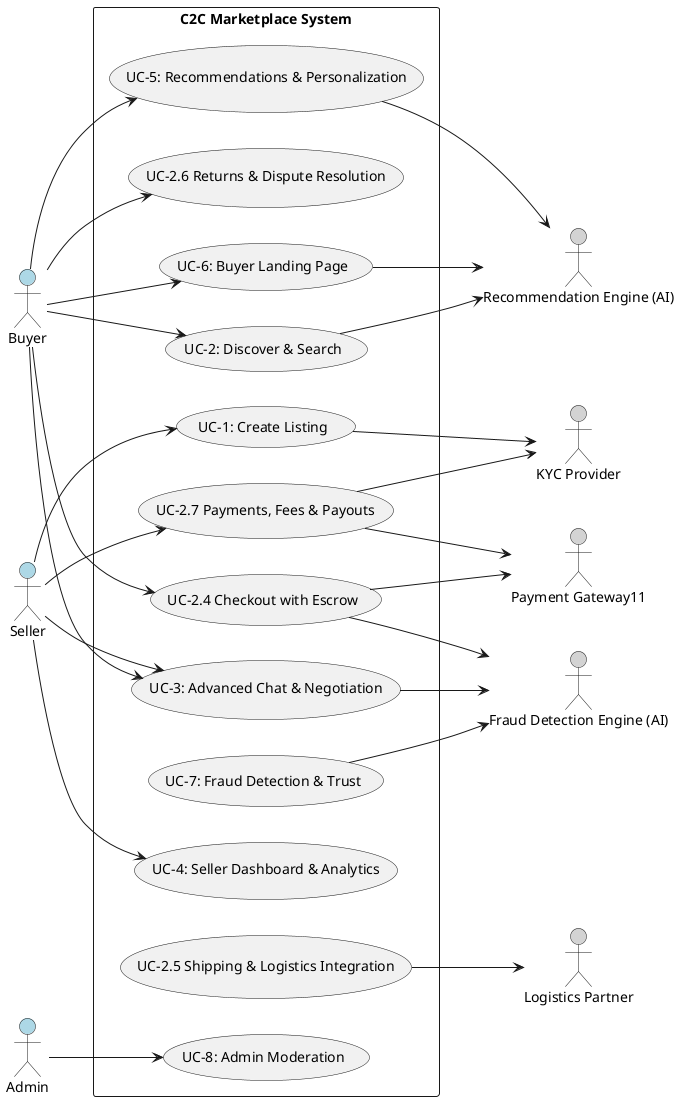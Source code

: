@startuml
left to right direction
skinparam packageStyle rectangle

actor Buyer as buyer #LightBlue
actor Seller as seller #LightBlue
actor Admin as moderator #LightBlue

actor "Recommendation Engine (AI)" as RecEngine #LightGray
actor "Fraud Detection Engine (AI)" as FraudEngine #LightGray
actor "Payment Gateway11" as PayGateway #LightGray
actor "Logistics Partner" as Logistics #LightGray
actor "KYC Provider" as KYC #LightGray

rectangle "C2C Marketplace System" {
  
  usecase "UC-1: Create Listing" as UC1
  usecase "UC-2: Discover & Search" as UC2
  usecase "UC-3: Advanced Chat & Negotiation" as UC3
  usecase "UC-4: Seller Dashboard & Analytics" as UC4
  usecase "UC-5: Recommendations & Personalization" as UC5
  usecase "UC-6: Buyer Landing Page" as UC6
  usecase "UC-7: Fraud Detection & Trust" as UC7
  usecase "UC-8: Admin Moderation" as UC8
  usecase "UC-2.4 Checkout with Escrow" as UC24
  usecase "UC-2.5 Shipping & Logistics Integration" as UC25
  usecase "UC-2.6 Returns & Dispute Resolution" as UC26
  usecase "UC-2.7 Payments, Fees & Payouts" as UC27
}

'--- Primary actors on the left
buyer --> UC2
buyer --> UC3
buyer --> UC5
buyer --> UC6
buyer --> UC24
buyer --> UC26

seller --> UC1
seller --> UC3
seller --> UC4
seller --> UC27

moderator --> UC8

'--- Secondary actors on the right
UC2 --> RecEngine
UC5 --> RecEngine
UC6 --> RecEngine

UC3 --> FraudEngine
UC7 --> FraudEngine
UC24 --> FraudEngine

UC24 --> PayGateway
UC27 --> PayGateway

UC25 --> Logistics
UC1 --> KYC
UC27 --> KYC

@enduml
